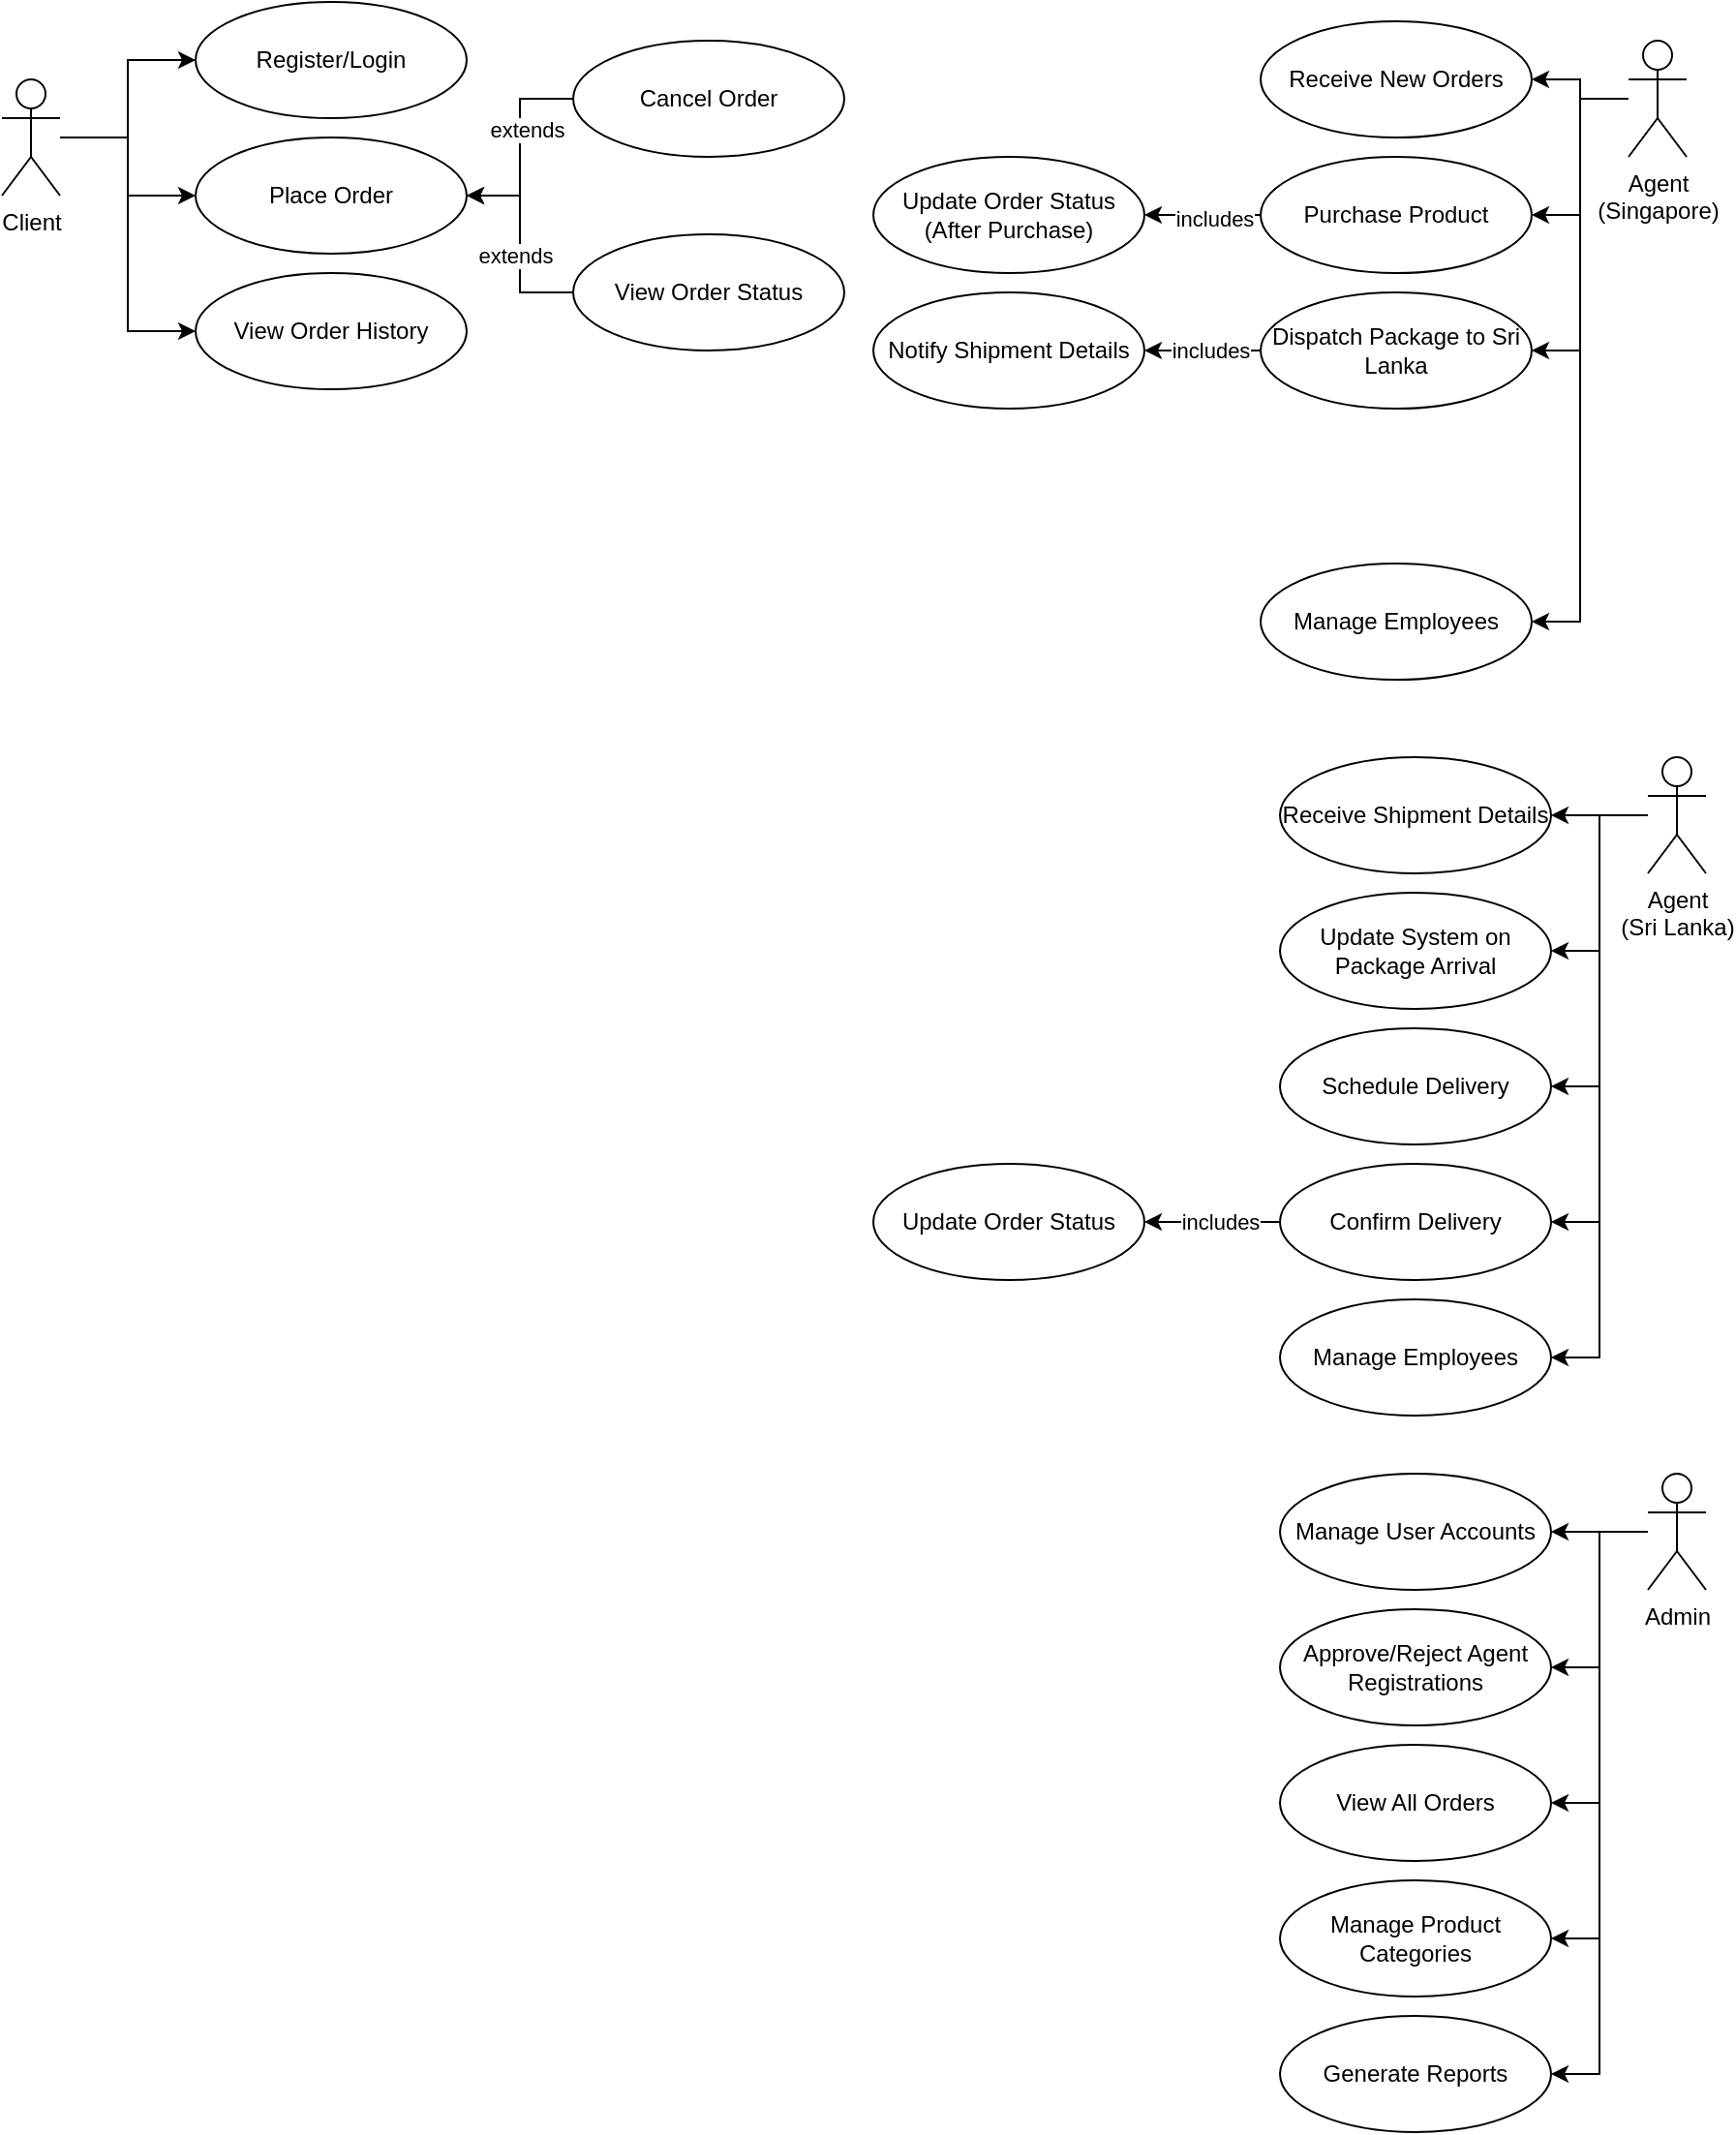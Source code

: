 <mxfile version="26.1.0">
  <diagram name="Page-1" id="vdBw4vAGLQGQbmlaI7VX">
    <mxGraphModel dx="989" dy="830" grid="1" gridSize="10" guides="1" tooltips="1" connect="1" arrows="1" fold="1" page="1" pageScale="1" pageWidth="850" pageHeight="1100" math="0" shadow="0">
      <root>
        <mxCell id="0" />
        <mxCell id="1" parent="0" />
        <mxCell id="LC0ViqFpc_LG-uxba0pK-46" style="edgeStyle=orthogonalEdgeStyle;rounded=0;orthogonalLoop=1;jettySize=auto;html=1;entryX=1;entryY=0.5;entryDx=0;entryDy=0;" edge="1" parent="1" source="LC0ViqFpc_LG-uxba0pK-2" target="LC0ViqFpc_LG-uxba0pK-27">
          <mxGeometry relative="1" as="geometry" />
        </mxCell>
        <mxCell id="LC0ViqFpc_LG-uxba0pK-47" style="edgeStyle=orthogonalEdgeStyle;rounded=0;orthogonalLoop=1;jettySize=auto;html=1;entryX=1;entryY=0.5;entryDx=0;entryDy=0;" edge="1" parent="1" source="LC0ViqFpc_LG-uxba0pK-2" target="LC0ViqFpc_LG-uxba0pK-26">
          <mxGeometry relative="1" as="geometry" />
        </mxCell>
        <mxCell id="LC0ViqFpc_LG-uxba0pK-48" style="edgeStyle=orthogonalEdgeStyle;rounded=0;orthogonalLoop=1;jettySize=auto;html=1;entryX=1;entryY=0.5;entryDx=0;entryDy=0;" edge="1" parent="1" source="LC0ViqFpc_LG-uxba0pK-2" target="LC0ViqFpc_LG-uxba0pK-25">
          <mxGeometry relative="1" as="geometry" />
        </mxCell>
        <mxCell id="LC0ViqFpc_LG-uxba0pK-49" style="edgeStyle=orthogonalEdgeStyle;rounded=0;orthogonalLoop=1;jettySize=auto;html=1;entryX=1;entryY=0.5;entryDx=0;entryDy=0;" edge="1" parent="1" source="LC0ViqFpc_LG-uxba0pK-2" target="LC0ViqFpc_LG-uxba0pK-24">
          <mxGeometry relative="1" as="geometry" />
        </mxCell>
        <mxCell id="LC0ViqFpc_LG-uxba0pK-50" style="edgeStyle=orthogonalEdgeStyle;rounded=0;orthogonalLoop=1;jettySize=auto;html=1;entryX=1;entryY=0.5;entryDx=0;entryDy=0;" edge="1" parent="1" source="LC0ViqFpc_LG-uxba0pK-2" target="LC0ViqFpc_LG-uxba0pK-23">
          <mxGeometry relative="1" as="geometry" />
        </mxCell>
        <mxCell id="LC0ViqFpc_LG-uxba0pK-2" value="Admin" style="shape=umlActor;verticalLabelPosition=bottom;verticalAlign=top;html=1;" vertex="1" parent="1">
          <mxGeometry x="910" y="850" width="30" height="60" as="geometry" />
        </mxCell>
        <mxCell id="LC0ViqFpc_LG-uxba0pK-40" style="edgeStyle=orthogonalEdgeStyle;rounded=0;orthogonalLoop=1;jettySize=auto;html=1;entryX=1;entryY=0.5;entryDx=0;entryDy=0;" edge="1" parent="1" source="LC0ViqFpc_LG-uxba0pK-3" target="LC0ViqFpc_LG-uxba0pK-22">
          <mxGeometry relative="1" as="geometry" />
        </mxCell>
        <mxCell id="LC0ViqFpc_LG-uxba0pK-41" style="edgeStyle=orthogonalEdgeStyle;rounded=0;orthogonalLoop=1;jettySize=auto;html=1;entryX=1;entryY=0.5;entryDx=0;entryDy=0;" edge="1" parent="1" source="LC0ViqFpc_LG-uxba0pK-3" target="LC0ViqFpc_LG-uxba0pK-21">
          <mxGeometry relative="1" as="geometry" />
        </mxCell>
        <mxCell id="LC0ViqFpc_LG-uxba0pK-42" style="edgeStyle=orthogonalEdgeStyle;rounded=0;orthogonalLoop=1;jettySize=auto;html=1;entryX=1;entryY=0.5;entryDx=0;entryDy=0;" edge="1" parent="1" source="LC0ViqFpc_LG-uxba0pK-3" target="LC0ViqFpc_LG-uxba0pK-20">
          <mxGeometry relative="1" as="geometry" />
        </mxCell>
        <mxCell id="LC0ViqFpc_LG-uxba0pK-43" style="edgeStyle=orthogonalEdgeStyle;rounded=0;orthogonalLoop=1;jettySize=auto;html=1;entryX=1;entryY=0.5;entryDx=0;entryDy=0;" edge="1" parent="1" source="LC0ViqFpc_LG-uxba0pK-3" target="LC0ViqFpc_LG-uxba0pK-19">
          <mxGeometry relative="1" as="geometry" />
        </mxCell>
        <mxCell id="LC0ViqFpc_LG-uxba0pK-45" style="edgeStyle=orthogonalEdgeStyle;rounded=0;orthogonalLoop=1;jettySize=auto;html=1;entryX=1;entryY=0.5;entryDx=0;entryDy=0;" edge="1" parent="1" source="LC0ViqFpc_LG-uxba0pK-3" target="LC0ViqFpc_LG-uxba0pK-17">
          <mxGeometry relative="1" as="geometry" />
        </mxCell>
        <mxCell id="LC0ViqFpc_LG-uxba0pK-3" value="&lt;div&gt;Agent&lt;/div&gt;&lt;div&gt;(Sri Lanka)&lt;/div&gt;" style="shape=umlActor;verticalLabelPosition=bottom;verticalAlign=top;html=1;" vertex="1" parent="1">
          <mxGeometry x="910" y="480" width="30" height="60" as="geometry" />
        </mxCell>
        <mxCell id="LC0ViqFpc_LG-uxba0pK-34" style="edgeStyle=orthogonalEdgeStyle;rounded=0;orthogonalLoop=1;jettySize=auto;html=1;entryX=1;entryY=0.5;entryDx=0;entryDy=0;" edge="1" parent="1" source="LC0ViqFpc_LG-uxba0pK-4" target="LC0ViqFpc_LG-uxba0pK-16">
          <mxGeometry relative="1" as="geometry" />
        </mxCell>
        <mxCell id="LC0ViqFpc_LG-uxba0pK-35" style="edgeStyle=orthogonalEdgeStyle;rounded=0;orthogonalLoop=1;jettySize=auto;html=1;entryX=1;entryY=0.5;entryDx=0;entryDy=0;" edge="1" parent="1" source="LC0ViqFpc_LG-uxba0pK-4" target="LC0ViqFpc_LG-uxba0pK-15">
          <mxGeometry relative="1" as="geometry" />
        </mxCell>
        <mxCell id="LC0ViqFpc_LG-uxba0pK-37" style="edgeStyle=orthogonalEdgeStyle;rounded=0;orthogonalLoop=1;jettySize=auto;html=1;entryX=1;entryY=0.5;entryDx=0;entryDy=0;" edge="1" parent="1" source="LC0ViqFpc_LG-uxba0pK-4" target="LC0ViqFpc_LG-uxba0pK-13">
          <mxGeometry relative="1" as="geometry" />
        </mxCell>
        <mxCell id="LC0ViqFpc_LG-uxba0pK-39" style="edgeStyle=orthogonalEdgeStyle;rounded=0;orthogonalLoop=1;jettySize=auto;html=1;entryX=1;entryY=0.5;entryDx=0;entryDy=0;" edge="1" parent="1" source="LC0ViqFpc_LG-uxba0pK-4" target="LC0ViqFpc_LG-uxba0pK-11">
          <mxGeometry relative="1" as="geometry" />
        </mxCell>
        <mxCell id="LC0ViqFpc_LG-uxba0pK-4" value="&lt;div&gt;Agent&lt;/div&gt;&lt;div&gt;(Singapore)&lt;/div&gt;" style="shape=umlActor;verticalLabelPosition=bottom;verticalAlign=top;html=1;" vertex="1" parent="1">
          <mxGeometry x="900" y="110" width="30" height="60" as="geometry" />
        </mxCell>
        <mxCell id="LC0ViqFpc_LG-uxba0pK-29" style="edgeStyle=orthogonalEdgeStyle;rounded=0;orthogonalLoop=1;jettySize=auto;html=1;entryX=0;entryY=0.5;entryDx=0;entryDy=0;" edge="1" parent="1" source="LC0ViqFpc_LG-uxba0pK-5" target="LC0ViqFpc_LG-uxba0pK-6">
          <mxGeometry relative="1" as="geometry" />
        </mxCell>
        <mxCell id="LC0ViqFpc_LG-uxba0pK-31" style="edgeStyle=orthogonalEdgeStyle;rounded=0;orthogonalLoop=1;jettySize=auto;html=1;entryX=0;entryY=0.5;entryDx=0;entryDy=0;" edge="1" parent="1" source="LC0ViqFpc_LG-uxba0pK-5" target="LC0ViqFpc_LG-uxba0pK-9">
          <mxGeometry relative="1" as="geometry" />
        </mxCell>
        <mxCell id="LC0ViqFpc_LG-uxba0pK-33" style="edgeStyle=orthogonalEdgeStyle;rounded=0;orthogonalLoop=1;jettySize=auto;html=1;entryX=0;entryY=0.5;entryDx=0;entryDy=0;" edge="1" parent="1" source="LC0ViqFpc_LG-uxba0pK-5" target="LC0ViqFpc_LG-uxba0pK-7">
          <mxGeometry relative="1" as="geometry" />
        </mxCell>
        <mxCell id="LC0ViqFpc_LG-uxba0pK-5" value="Client" style="shape=umlActor;verticalLabelPosition=bottom;verticalAlign=top;html=1;" vertex="1" parent="1">
          <mxGeometry x="60" y="130" width="30" height="60" as="geometry" />
        </mxCell>
        <mxCell id="LC0ViqFpc_LG-uxba0pK-6" value="Register/Login" style="ellipse;whiteSpace=wrap;html=1;" vertex="1" parent="1">
          <mxGeometry x="160" y="90" width="140" height="60" as="geometry" />
        </mxCell>
        <mxCell id="LC0ViqFpc_LG-uxba0pK-7" value="View Order History" style="ellipse;whiteSpace=wrap;html=1;" vertex="1" parent="1">
          <mxGeometry x="160" y="230" width="140" height="60" as="geometry" />
        </mxCell>
        <mxCell id="LC0ViqFpc_LG-uxba0pK-56" style="edgeStyle=orthogonalEdgeStyle;rounded=0;orthogonalLoop=1;jettySize=auto;html=1;entryX=1;entryY=0.5;entryDx=0;entryDy=0;" edge="1" parent="1" source="LC0ViqFpc_LG-uxba0pK-8" target="LC0ViqFpc_LG-uxba0pK-9">
          <mxGeometry relative="1" as="geometry" />
        </mxCell>
        <mxCell id="LC0ViqFpc_LG-uxba0pK-57" value="extends" style="edgeLabel;html=1;align=center;verticalAlign=middle;resizable=0;points=[];" vertex="1" connectable="0" parent="LC0ViqFpc_LG-uxba0pK-56">
          <mxGeometry x="-0.114" y="4" relative="1" as="geometry">
            <mxPoint x="1" as="offset" />
          </mxGeometry>
        </mxCell>
        <mxCell id="LC0ViqFpc_LG-uxba0pK-8" value="View Order Status" style="ellipse;whiteSpace=wrap;html=1;" vertex="1" parent="1">
          <mxGeometry x="355" y="210" width="140" height="60" as="geometry" />
        </mxCell>
        <mxCell id="LC0ViqFpc_LG-uxba0pK-9" value="Place Order" style="ellipse;whiteSpace=wrap;html=1;" vertex="1" parent="1">
          <mxGeometry x="160" y="160" width="140" height="60" as="geometry" />
        </mxCell>
        <mxCell id="LC0ViqFpc_LG-uxba0pK-55" style="edgeStyle=orthogonalEdgeStyle;rounded=0;orthogonalLoop=1;jettySize=auto;html=1;entryX=1;entryY=0.5;entryDx=0;entryDy=0;" edge="1" parent="1" source="LC0ViqFpc_LG-uxba0pK-10" target="LC0ViqFpc_LG-uxba0pK-9">
          <mxGeometry relative="1" as="geometry" />
        </mxCell>
        <mxCell id="LC0ViqFpc_LG-uxba0pK-58" value="extends" style="edgeLabel;html=1;align=center;verticalAlign=middle;resizable=0;points=[];" vertex="1" connectable="0" parent="LC0ViqFpc_LG-uxba0pK-55">
          <mxGeometry x="-0.171" y="3" relative="1" as="geometry">
            <mxPoint as="offset" />
          </mxGeometry>
        </mxCell>
        <mxCell id="LC0ViqFpc_LG-uxba0pK-10" value="Cancel Order" style="ellipse;whiteSpace=wrap;html=1;" vertex="1" parent="1">
          <mxGeometry x="355" y="110" width="140" height="60" as="geometry" />
        </mxCell>
        <mxCell id="LC0ViqFpc_LG-uxba0pK-11" value="Manage Employees" style="ellipse;whiteSpace=wrap;html=1;" vertex="1" parent="1">
          <mxGeometry x="710" y="380" width="140" height="60" as="geometry" />
        </mxCell>
        <mxCell id="LC0ViqFpc_LG-uxba0pK-12" value="Notify Shipment Details" style="ellipse;whiteSpace=wrap;html=1;" vertex="1" parent="1">
          <mxGeometry x="510" y="240" width="140" height="60" as="geometry" />
        </mxCell>
        <mxCell id="LC0ViqFpc_LG-uxba0pK-63" style="edgeStyle=orthogonalEdgeStyle;rounded=0;orthogonalLoop=1;jettySize=auto;html=1;entryX=1;entryY=0.5;entryDx=0;entryDy=0;" edge="1" parent="1" source="LC0ViqFpc_LG-uxba0pK-13" target="LC0ViqFpc_LG-uxba0pK-12">
          <mxGeometry relative="1" as="geometry" />
        </mxCell>
        <mxCell id="LC0ViqFpc_LG-uxba0pK-64" value="includes" style="edgeLabel;html=1;align=center;verticalAlign=middle;resizable=0;points=[];" vertex="1" connectable="0" parent="LC0ViqFpc_LG-uxba0pK-63">
          <mxGeometry x="-0.133" relative="1" as="geometry">
            <mxPoint as="offset" />
          </mxGeometry>
        </mxCell>
        <mxCell id="LC0ViqFpc_LG-uxba0pK-13" value="Dispatch Package to Sri Lanka" style="ellipse;whiteSpace=wrap;html=1;" vertex="1" parent="1">
          <mxGeometry x="710" y="240" width="140" height="60" as="geometry" />
        </mxCell>
        <mxCell id="LC0ViqFpc_LG-uxba0pK-14" value="&lt;div&gt;Update Order Status&lt;/div&gt;&lt;div&gt;(After Purchase)&lt;/div&gt;" style="ellipse;whiteSpace=wrap;html=1;" vertex="1" parent="1">
          <mxGeometry x="510" y="170" width="140" height="60" as="geometry" />
        </mxCell>
        <mxCell id="LC0ViqFpc_LG-uxba0pK-65" style="edgeStyle=orthogonalEdgeStyle;rounded=0;orthogonalLoop=1;jettySize=auto;html=1;entryX=1;entryY=0.5;entryDx=0;entryDy=0;" edge="1" parent="1" source="LC0ViqFpc_LG-uxba0pK-15" target="LC0ViqFpc_LG-uxba0pK-14">
          <mxGeometry relative="1" as="geometry" />
        </mxCell>
        <mxCell id="LC0ViqFpc_LG-uxba0pK-70" value="includes" style="edgeLabel;html=1;align=center;verticalAlign=middle;resizable=0;points=[];" vertex="1" connectable="0" parent="LC0ViqFpc_LG-uxba0pK-65">
          <mxGeometry x="-0.2" y="2" relative="1" as="geometry">
            <mxPoint as="offset" />
          </mxGeometry>
        </mxCell>
        <mxCell id="LC0ViqFpc_LG-uxba0pK-15" value="Purchase Product" style="ellipse;whiteSpace=wrap;html=1;" vertex="1" parent="1">
          <mxGeometry x="710" y="170" width="140" height="60" as="geometry" />
        </mxCell>
        <mxCell id="LC0ViqFpc_LG-uxba0pK-16" value="Receive New Orders" style="ellipse;whiteSpace=wrap;html=1;" vertex="1" parent="1">
          <mxGeometry x="710" y="100" width="140" height="60" as="geometry" />
        </mxCell>
        <mxCell id="LC0ViqFpc_LG-uxba0pK-17" value="Manage Employees" style="ellipse;whiteSpace=wrap;html=1;" vertex="1" parent="1">
          <mxGeometry x="720" y="760" width="140" height="60" as="geometry" />
        </mxCell>
        <mxCell id="LC0ViqFpc_LG-uxba0pK-18" value="Update Order Status" style="ellipse;whiteSpace=wrap;html=1;" vertex="1" parent="1">
          <mxGeometry x="510" y="690" width="140" height="60" as="geometry" />
        </mxCell>
        <mxCell id="LC0ViqFpc_LG-uxba0pK-67" style="edgeStyle=orthogonalEdgeStyle;rounded=0;orthogonalLoop=1;jettySize=auto;html=1;entryX=1;entryY=0.5;entryDx=0;entryDy=0;" edge="1" parent="1" source="LC0ViqFpc_LG-uxba0pK-19" target="LC0ViqFpc_LG-uxba0pK-18">
          <mxGeometry relative="1" as="geometry" />
        </mxCell>
        <mxCell id="LC0ViqFpc_LG-uxba0pK-69" value="includes" style="edgeLabel;html=1;align=center;verticalAlign=middle;resizable=0;points=[];" vertex="1" connectable="0" parent="LC0ViqFpc_LG-uxba0pK-67">
          <mxGeometry x="-0.114" relative="1" as="geometry">
            <mxPoint as="offset" />
          </mxGeometry>
        </mxCell>
        <mxCell id="LC0ViqFpc_LG-uxba0pK-19" value="Confirm Delivery" style="ellipse;whiteSpace=wrap;html=1;" vertex="1" parent="1">
          <mxGeometry x="720" y="690" width="140" height="60" as="geometry" />
        </mxCell>
        <mxCell id="LC0ViqFpc_LG-uxba0pK-20" value="&lt;div&gt;Schedule Delivery&lt;/div&gt;" style="ellipse;whiteSpace=wrap;html=1;" vertex="1" parent="1">
          <mxGeometry x="720" y="620" width="140" height="60" as="geometry" />
        </mxCell>
        <mxCell id="LC0ViqFpc_LG-uxba0pK-21" value="&lt;div&gt;Update System on Package Arrival&lt;/div&gt;" style="ellipse;whiteSpace=wrap;html=1;" vertex="1" parent="1">
          <mxGeometry x="720" y="550" width="140" height="60" as="geometry" />
        </mxCell>
        <mxCell id="LC0ViqFpc_LG-uxba0pK-22" value="Receive Shipment Details" style="ellipse;whiteSpace=wrap;html=1;" vertex="1" parent="1">
          <mxGeometry x="720" y="480" width="140" height="60" as="geometry" />
        </mxCell>
        <mxCell id="LC0ViqFpc_LG-uxba0pK-23" value="Generate Reports" style="ellipse;whiteSpace=wrap;html=1;" vertex="1" parent="1">
          <mxGeometry x="720" y="1130" width="140" height="60" as="geometry" />
        </mxCell>
        <mxCell id="LC0ViqFpc_LG-uxba0pK-24" value="Manage Product Categories" style="ellipse;whiteSpace=wrap;html=1;" vertex="1" parent="1">
          <mxGeometry x="720" y="1060" width="140" height="60" as="geometry" />
        </mxCell>
        <mxCell id="LC0ViqFpc_LG-uxba0pK-25" value="View All Orders" style="ellipse;whiteSpace=wrap;html=1;" vertex="1" parent="1">
          <mxGeometry x="720" y="990" width="140" height="60" as="geometry" />
        </mxCell>
        <mxCell id="LC0ViqFpc_LG-uxba0pK-26" value="Approve/Reject Agent Registrations" style="ellipse;whiteSpace=wrap;html=1;" vertex="1" parent="1">
          <mxGeometry x="720" y="920" width="140" height="60" as="geometry" />
        </mxCell>
        <mxCell id="LC0ViqFpc_LG-uxba0pK-27" value="Manage User Accounts" style="ellipse;whiteSpace=wrap;html=1;" vertex="1" parent="1">
          <mxGeometry x="720" y="850" width="140" height="60" as="geometry" />
        </mxCell>
      </root>
    </mxGraphModel>
  </diagram>
</mxfile>
